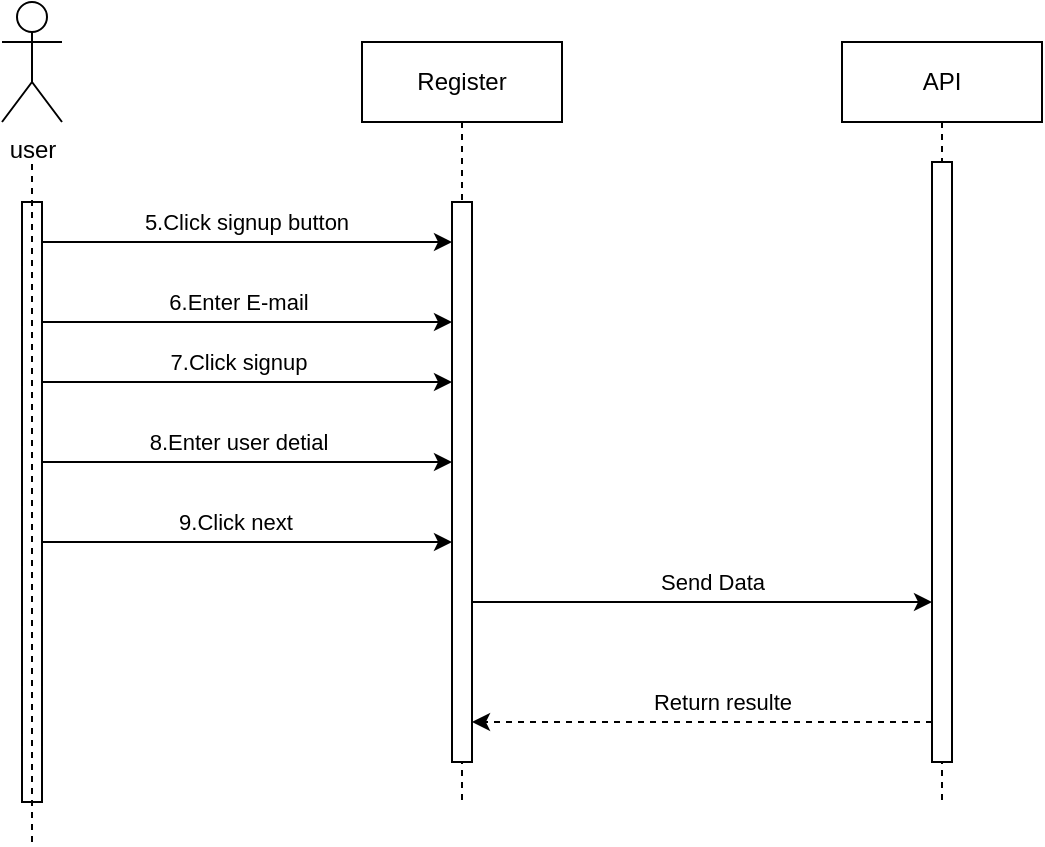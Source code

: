 <mxfile version="21.7.2" type="github">
  <diagram name="Page-1" id="2YBvvXClWsGukQMizWep">
    <mxGraphModel dx="1042" dy="543" grid="1" gridSize="10" guides="1" tooltips="1" connect="1" arrows="1" fold="1" page="1" pageScale="1" pageWidth="850" pageHeight="1100" math="0" shadow="0">
      <root>
        <mxCell id="0" />
        <mxCell id="1" parent="0" />
        <mxCell id="Q52SUN4dQjra5UtFTd2o-1" value="user&lt;br&gt;" style="shape=umlActor;verticalLabelPosition=bottom;verticalAlign=top;html=1;outlineConnect=0;" parent="1" vertex="1">
          <mxGeometry x="60" y="60" width="30" height="60" as="geometry" />
        </mxCell>
        <mxCell id="Q52SUN4dQjra5UtFTd2o-42" value="" style="edgeStyle=elbowEdgeStyle;rounded=0;orthogonalLoop=1;jettySize=auto;html=1;elbow=vertical;curved=0;" parent="1" target="Q52SUN4dQjra5UtFTd2o-36" edge="1" source="Q52SUN4dQjra5UtFTd2o-27">
          <mxGeometry relative="1" as="geometry">
            <mxPoint x="70" y="180.14" as="sourcePoint" />
            <mxPoint x="270" y="180" as="targetPoint" />
            <Array as="points">
              <mxPoint x="270" y="180" />
            </Array>
          </mxGeometry>
        </mxCell>
        <mxCell id="Q52SUN4dQjra5UtFTd2o-43" value="5.Click signup button" style="edgeLabel;html=1;align=center;verticalAlign=middle;resizable=0;points=[];" parent="Q52SUN4dQjra5UtFTd2o-42" vertex="1" connectable="0">
          <mxGeometry x="0.212" y="1" relative="1" as="geometry">
            <mxPoint x="-22" y="-9" as="offset" />
          </mxGeometry>
        </mxCell>
        <mxCell id="Q52SUN4dQjra5UtFTd2o-27" value="" style="html=1;points=[];perimeter=orthogonalPerimeter;outlineConnect=0;targetShapes=umlLifeline;portConstraint=eastwest;newEdgeStyle={&quot;edgeStyle&quot;:&quot;elbowEdgeStyle&quot;,&quot;elbow&quot;:&quot;vertical&quot;,&quot;curved&quot;:0,&quot;rounded&quot;:0};" parent="1" vertex="1">
          <mxGeometry x="70" y="160" width="10" height="300" as="geometry" />
        </mxCell>
        <mxCell id="Q52SUN4dQjra5UtFTd2o-29" value="" style="endArrow=none;dashed=1;html=1;rounded=0;" parent="1" edge="1">
          <mxGeometry width="50" height="50" relative="1" as="geometry">
            <mxPoint x="75" y="480" as="sourcePoint" />
            <mxPoint x="75" y="140" as="targetPoint" />
          </mxGeometry>
        </mxCell>
        <mxCell id="Q52SUN4dQjra5UtFTd2o-35" value="Register" style="shape=umlLifeline;perimeter=lifelinePerimeter;whiteSpace=wrap;html=1;container=0;dropTarget=0;collapsible=0;recursiveResize=0;outlineConnect=0;portConstraint=eastwest;newEdgeStyle={&quot;edgeStyle&quot;:&quot;elbowEdgeStyle&quot;,&quot;elbow&quot;:&quot;vertical&quot;,&quot;curved&quot;:0,&quot;rounded&quot;:0};" parent="1" vertex="1">
          <mxGeometry x="240" y="80" width="100" height="380" as="geometry" />
        </mxCell>
        <mxCell id="Q52SUN4dQjra5UtFTd2o-36" value="" style="html=1;points=[];perimeter=orthogonalPerimeter;outlineConnect=0;targetShapes=umlLifeline;portConstraint=eastwest;newEdgeStyle={&quot;edgeStyle&quot;:&quot;elbowEdgeStyle&quot;,&quot;elbow&quot;:&quot;vertical&quot;,&quot;curved&quot;:0,&quot;rounded&quot;:0};" parent="Q52SUN4dQjra5UtFTd2o-35" vertex="1">
          <mxGeometry x="45" y="80" width="10" height="280" as="geometry" />
        </mxCell>
        <mxCell id="Q52SUN4dQjra5UtFTd2o-44" value="API" style="shape=umlLifeline;perimeter=lifelinePerimeter;whiteSpace=wrap;html=1;container=0;dropTarget=0;collapsible=0;recursiveResize=0;outlineConnect=0;portConstraint=eastwest;newEdgeStyle={&quot;edgeStyle&quot;:&quot;elbowEdgeStyle&quot;,&quot;elbow&quot;:&quot;vertical&quot;,&quot;curved&quot;:0,&quot;rounded&quot;:0};" parent="1" vertex="1">
          <mxGeometry x="480" y="80" width="100" height="380" as="geometry" />
        </mxCell>
        <mxCell id="Q52SUN4dQjra5UtFTd2o-45" value="" style="html=1;points=[];perimeter=orthogonalPerimeter;outlineConnect=0;targetShapes=umlLifeline;portConstraint=eastwest;newEdgeStyle={&quot;edgeStyle&quot;:&quot;elbowEdgeStyle&quot;,&quot;elbow&quot;:&quot;vertical&quot;,&quot;curved&quot;:0,&quot;rounded&quot;:0};" parent="Q52SUN4dQjra5UtFTd2o-44" vertex="1">
          <mxGeometry x="45" y="60" width="10" height="300" as="geometry" />
        </mxCell>
        <mxCell id="Q52SUN4dQjra5UtFTd2o-60" value="" style="endArrow=classic;html=1;rounded=0;" parent="1" edge="1">
          <mxGeometry width="50" height="50" relative="1" as="geometry">
            <mxPoint x="80" y="220" as="sourcePoint" />
            <mxPoint x="285" y="220" as="targetPoint" />
          </mxGeometry>
        </mxCell>
        <mxCell id="Q52SUN4dQjra5UtFTd2o-61" value="6.Enter E-mail" style="edgeLabel;html=1;align=center;verticalAlign=middle;resizable=0;points=[];" parent="Q52SUN4dQjra5UtFTd2o-60" vertex="1" connectable="0">
          <mxGeometry x="0.19" relative="1" as="geometry">
            <mxPoint x="-24" y="-10" as="offset" />
          </mxGeometry>
        </mxCell>
        <mxCell id="Q52SUN4dQjra5UtFTd2o-62" value="" style="endArrow=classic;html=1;rounded=0;" parent="1" edge="1">
          <mxGeometry width="50" height="50" relative="1" as="geometry">
            <mxPoint x="80" y="250" as="sourcePoint" />
            <mxPoint x="285" y="250" as="targetPoint" />
          </mxGeometry>
        </mxCell>
        <mxCell id="Q52SUN4dQjra5UtFTd2o-63" value="7.Click signup" style="edgeLabel;html=1;align=center;verticalAlign=middle;resizable=0;points=[];" parent="Q52SUN4dQjra5UtFTd2o-62" vertex="1" connectable="0">
          <mxGeometry x="0.19" relative="1" as="geometry">
            <mxPoint x="-24" y="-10" as="offset" />
          </mxGeometry>
        </mxCell>
        <mxCell id="Q52SUN4dQjra5UtFTd2o-64" value="" style="endArrow=classic;html=1;rounded=0;" parent="1" edge="1">
          <mxGeometry width="50" height="50" relative="1" as="geometry">
            <mxPoint x="80" y="290" as="sourcePoint" />
            <mxPoint x="285" y="290.0" as="targetPoint" />
          </mxGeometry>
        </mxCell>
        <mxCell id="Q52SUN4dQjra5UtFTd2o-65" value="8.Enter user detial" style="edgeLabel;html=1;align=center;verticalAlign=middle;resizable=0;points=[];" parent="Q52SUN4dQjra5UtFTd2o-64" vertex="1" connectable="0">
          <mxGeometry x="0.19" relative="1" as="geometry">
            <mxPoint x="-24" y="-10" as="offset" />
          </mxGeometry>
        </mxCell>
        <mxCell id="Q52SUN4dQjra5UtFTd2o-66" value="" style="endArrow=classic;html=1;rounded=0;" parent="1" edge="1">
          <mxGeometry width="50" height="50" relative="1" as="geometry">
            <mxPoint x="80" y="330" as="sourcePoint" />
            <mxPoint x="285" y="330.0" as="targetPoint" />
          </mxGeometry>
        </mxCell>
        <mxCell id="Q52SUN4dQjra5UtFTd2o-67" value="9.Click next&amp;nbsp;" style="edgeLabel;html=1;align=center;verticalAlign=middle;resizable=0;points=[];" parent="Q52SUN4dQjra5UtFTd2o-66" vertex="1" connectable="0">
          <mxGeometry x="0.19" relative="1" as="geometry">
            <mxPoint x="-24" y="-10" as="offset" />
          </mxGeometry>
        </mxCell>
        <mxCell id="7ANy2Ri7ZbTohnVEw16E-1" value="" style="endArrow=classic;html=1;rounded=0;dashed=1;" edge="1" parent="1">
          <mxGeometry width="50" height="50" relative="1" as="geometry">
            <mxPoint x="525" y="420.0" as="sourcePoint" />
            <mxPoint x="295" y="420.0" as="targetPoint" />
          </mxGeometry>
        </mxCell>
        <mxCell id="7ANy2Ri7ZbTohnVEw16E-3" value="Return resulte" style="edgeLabel;html=1;align=center;verticalAlign=middle;resizable=0;points=[];" vertex="1" connectable="0" parent="7ANy2Ri7ZbTohnVEw16E-1">
          <mxGeometry x="0.021" y="2" relative="1" as="geometry">
            <mxPoint x="12" y="-12" as="offset" />
          </mxGeometry>
        </mxCell>
        <mxCell id="7ANy2Ri7ZbTohnVEw16E-2" value="" style="endArrow=classic;html=1;rounded=0;" edge="1" parent="1">
          <mxGeometry width="50" height="50" relative="1" as="geometry">
            <mxPoint x="295" y="360" as="sourcePoint" />
            <mxPoint x="525" y="360" as="targetPoint" />
          </mxGeometry>
        </mxCell>
        <mxCell id="7ANy2Ri7ZbTohnVEw16E-4" value="Send Data" style="edgeLabel;html=1;align=center;verticalAlign=middle;resizable=0;points=[];" vertex="1" connectable="0" parent="7ANy2Ri7ZbTohnVEw16E-2">
          <mxGeometry x="0.041" y="-1" relative="1" as="geometry">
            <mxPoint y="-11" as="offset" />
          </mxGeometry>
        </mxCell>
      </root>
    </mxGraphModel>
  </diagram>
</mxfile>
